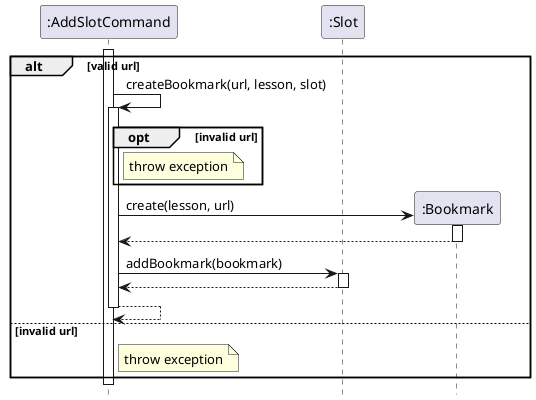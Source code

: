 @startuml
hide footbox
skinparam ParticipantPadding 20

participant ":AddSlotCommand" as AddSlotCommand
participant ":Slot" as Slot
participant ":Bookmark" as BookmarkSlot

activate AddSlotCommand

alt valid url
    AddSlotCommand -> AddSlotCommand : createBookmark(url, lesson, slot)
    activate AddSlotCommand

    opt invalid url
        note right of AddSlotCommand : throw exception
    end

    AddSlotCommand -> BookmarkSlot ** : create(lesson, url)
    activate BookmarkSlot

    BookmarkSlot --> AddSlotCommand
    deactivate BookmarkSlot

    AddSlotCommand -> Slot : addBookmark(bookmark)
    activate Slot

    Slot --> AddSlotCommand
    deactivate Slot

    AddSlotCommand --> AddSlotCommand
    deactivate AddSlotCommand
else invalid url
    note right of AddSlotCommand : throw exception
end

deactivate AddSlotCommand

@enduml